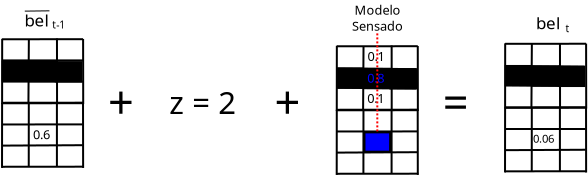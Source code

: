 <?xml version="1.0" encoding="UTF-8"?>
<dia:diagram xmlns:dia="http://www.lysator.liu.se/~alla/dia/">
  <dia:layer name="Background" visible="true" active="true">
    <dia:object type="Standard - Text" version="1" id="O0">
      <dia:attribute name="obj_pos">
        <dia:point val="16.5,9.151"/>
      </dia:attribute>
      <dia:attribute name="obj_bb">
        <dia:rectangle val="16.5,7.053;18.393,9.683"/>
      </dia:attribute>
      <dia:attribute name="text">
        <dia:composite type="text">
          <dia:attribute name="string">
            <dia:string>#+#</dia:string>
          </dia:attribute>
          <dia:attribute name="font">
            <dia:font family="sans" style="0" name="Helvetica"/>
          </dia:attribute>
          <dia:attribute name="height">
            <dia:real val="2.822"/>
          </dia:attribute>
          <dia:attribute name="pos">
            <dia:point val="16.5,9.151"/>
          </dia:attribute>
          <dia:attribute name="color">
            <dia:color val="#000000"/>
          </dia:attribute>
          <dia:attribute name="alignment">
            <dia:enum val="0"/>
          </dia:attribute>
        </dia:composite>
      </dia:attribute>
      <dia:attribute name="valign">
        <dia:enum val="3"/>
      </dia:attribute>
    </dia:object>
    <dia:object type="Standard - Text" version="1" id="O1">
      <dia:attribute name="obj_pos">
        <dia:point val="33.234,9.151"/>
      </dia:attribute>
      <dia:attribute name="obj_bb">
        <dia:rectangle val="33.234,7.053;35.127,9.683"/>
      </dia:attribute>
      <dia:attribute name="text">
        <dia:composite type="text">
          <dia:attribute name="string">
            <dia:string>#=#</dia:string>
          </dia:attribute>
          <dia:attribute name="font">
            <dia:font family="sans" style="0" name="Helvetica"/>
          </dia:attribute>
          <dia:attribute name="height">
            <dia:real val="2.822"/>
          </dia:attribute>
          <dia:attribute name="pos">
            <dia:point val="33.234,9.151"/>
          </dia:attribute>
          <dia:attribute name="color">
            <dia:color val="#000000"/>
          </dia:attribute>
          <dia:attribute name="alignment">
            <dia:enum val="0"/>
          </dia:attribute>
        </dia:composite>
      </dia:attribute>
      <dia:attribute name="valign">
        <dia:enum val="3"/>
      </dia:attribute>
    </dia:object>
    <dia:object type="Standard - Text" version="1" id="O2">
      <dia:attribute name="obj_pos">
        <dia:point val="29.972,4.096"/>
      </dia:attribute>
      <dia:attribute name="obj_bb">
        <dia:rectangle val="28.606,3.323;31.338,4.87"/>
      </dia:attribute>
      <dia:attribute name="text">
        <dia:composite type="text">
          <dia:attribute name="string">
            <dia:string>#Modelo
Sensado#</dia:string>
          </dia:attribute>
          <dia:attribute name="font">
            <dia:font family="sans" style="0" name="Helvetica"/>
          </dia:attribute>
          <dia:attribute name="height">
            <dia:real val="0.8"/>
          </dia:attribute>
          <dia:attribute name="pos">
            <dia:point val="29.972,3.918"/>
          </dia:attribute>
          <dia:attribute name="color">
            <dia:color val="#000000"/>
          </dia:attribute>
          <dia:attribute name="alignment">
            <dia:enum val="1"/>
          </dia:attribute>
        </dia:composite>
      </dia:attribute>
      <dia:attribute name="valign">
        <dia:enum val="2"/>
      </dia:attribute>
    </dia:object>
    <dia:object type="Standard - Text" version="1" id="O3">
      <dia:attribute name="obj_pos">
        <dia:point val="12.316,4.531"/>
      </dia:attribute>
      <dia:attribute name="obj_bb">
        <dia:rectangle val="12.316,3.744;13.609,4.731"/>
      </dia:attribute>
      <dia:attribute name="text">
        <dia:composite type="text">
          <dia:attribute name="string">
            <dia:string>#bel#</dia:string>
          </dia:attribute>
          <dia:attribute name="font">
            <dia:font family="sans" style="0" name="Helvetica"/>
          </dia:attribute>
          <dia:attribute name="height">
            <dia:real val="1.058"/>
          </dia:attribute>
          <dia:attribute name="pos">
            <dia:point val="12.316,4.531"/>
          </dia:attribute>
          <dia:attribute name="color">
            <dia:color val="#000000"/>
          </dia:attribute>
          <dia:attribute name="alignment">
            <dia:enum val="0"/>
          </dia:attribute>
        </dia:composite>
      </dia:attribute>
      <dia:attribute name="valign">
        <dia:enum val="3"/>
      </dia:attribute>
    </dia:object>
    <dia:object type="Standard - Text" version="1" id="O4">
      <dia:attribute name="obj_pos">
        <dia:point val="13.704,4.638"/>
      </dia:attribute>
      <dia:attribute name="obj_bb">
        <dia:rectangle val="13.704,4.165;14.409,4.758"/>
      </dia:attribute>
      <dia:attribute name="text">
        <dia:composite type="text">
          <dia:attribute name="string">
            <dia:string>#t-1#</dia:string>
          </dia:attribute>
          <dia:attribute name="font">
            <dia:font family="sans" style="0" name="Helvetica"/>
          </dia:attribute>
          <dia:attribute name="height">
            <dia:real val="0.635"/>
          </dia:attribute>
          <dia:attribute name="pos">
            <dia:point val="13.704,4.638"/>
          </dia:attribute>
          <dia:attribute name="color">
            <dia:color val="#000000"/>
          </dia:attribute>
          <dia:attribute name="alignment">
            <dia:enum val="0"/>
          </dia:attribute>
        </dia:composite>
      </dia:attribute>
      <dia:attribute name="valign">
        <dia:enum val="3"/>
      </dia:attribute>
    </dia:object>
    <dia:object type="Standard - Text" version="1" id="O5">
      <dia:attribute name="obj_pos">
        <dia:point val="24.817,9.151"/>
      </dia:attribute>
      <dia:attribute name="obj_bb">
        <dia:rectangle val="24.817,7.053;26.71,9.683"/>
      </dia:attribute>
      <dia:attribute name="text">
        <dia:composite type="text">
          <dia:attribute name="string">
            <dia:string>#+#</dia:string>
          </dia:attribute>
          <dia:attribute name="font">
            <dia:font family="sans" style="0" name="Helvetica"/>
          </dia:attribute>
          <dia:attribute name="height">
            <dia:real val="2.822"/>
          </dia:attribute>
          <dia:attribute name="pos">
            <dia:point val="24.817,9.151"/>
          </dia:attribute>
          <dia:attribute name="color">
            <dia:color val="#000000"/>
          </dia:attribute>
          <dia:attribute name="alignment">
            <dia:enum val="0"/>
          </dia:attribute>
        </dia:composite>
      </dia:attribute>
      <dia:attribute name="valign">
        <dia:enum val="3"/>
      </dia:attribute>
    </dia:object>
    <dia:object type="Standard - Text" version="1" id="O6">
      <dia:attribute name="obj_pos">
        <dia:point val="19.561,8.906"/>
      </dia:attribute>
      <dia:attribute name="obj_bb">
        <dia:rectangle val="19.561,7.463;23.649,9.273"/>
      </dia:attribute>
      <dia:attribute name="text">
        <dia:composite type="text">
          <dia:attribute name="string">
            <dia:string>#z = 2#</dia:string>
          </dia:attribute>
          <dia:attribute name="font">
            <dia:font family="sans" style="0" name="Helvetica"/>
          </dia:attribute>
          <dia:attribute name="height">
            <dia:real val="1.94"/>
          </dia:attribute>
          <dia:attribute name="pos">
            <dia:point val="19.561,8.906"/>
          </dia:attribute>
          <dia:attribute name="color">
            <dia:color val="#000000"/>
          </dia:attribute>
          <dia:attribute name="alignment">
            <dia:enum val="0"/>
          </dia:attribute>
        </dia:composite>
      </dia:attribute>
      <dia:attribute name="valign">
        <dia:enum val="3"/>
      </dia:attribute>
    </dia:object>
    <dia:object type="Standard - Text" version="1" id="O7">
      <dia:attribute name="obj_pos">
        <dia:point val="37.898,4.676"/>
      </dia:attribute>
      <dia:attribute name="obj_bb">
        <dia:rectangle val="37.898,3.889;39.191,4.876"/>
      </dia:attribute>
      <dia:attribute name="text">
        <dia:composite type="text">
          <dia:attribute name="string">
            <dia:string>#bel#</dia:string>
          </dia:attribute>
          <dia:attribute name="font">
            <dia:font family="sans" style="0" name="Helvetica"/>
          </dia:attribute>
          <dia:attribute name="height">
            <dia:real val="1.058"/>
          </dia:attribute>
          <dia:attribute name="pos">
            <dia:point val="37.898,4.676"/>
          </dia:attribute>
          <dia:attribute name="color">
            <dia:color val="#000000"/>
          </dia:attribute>
          <dia:attribute name="alignment">
            <dia:enum val="0"/>
          </dia:attribute>
        </dia:composite>
      </dia:attribute>
      <dia:attribute name="valign">
        <dia:enum val="3"/>
      </dia:attribute>
    </dia:object>
    <dia:group>
      <dia:object type="Standard - Box" version="0" id="O8">
        <dia:attribute name="obj_pos">
          <dia:point val="29.319,9.826"/>
        </dia:attribute>
        <dia:attribute name="obj_bb">
          <dia:rectangle val="29.269,9.776;30.651,10.843"/>
        </dia:attribute>
        <dia:attribute name="elem_corner">
          <dia:point val="29.319,9.826"/>
        </dia:attribute>
        <dia:attribute name="elem_width">
          <dia:real val="1.282"/>
        </dia:attribute>
        <dia:attribute name="elem_height">
          <dia:real val="0.967"/>
        </dia:attribute>
        <dia:attribute name="inner_color">
          <dia:color val="#0000ff"/>
        </dia:attribute>
        <dia:attribute name="show_background">
          <dia:boolean val="true"/>
        </dia:attribute>
      </dia:object>
      <dia:object type="Standard - Line" version="0" id="O9">
        <dia:attribute name="obj_pos">
          <dia:point val="29.271,5.51"/>
        </dia:attribute>
        <dia:attribute name="obj_bb">
          <dia:rectangle val="29.2,5.46;29.322,8.759"/>
        </dia:attribute>
        <dia:attribute name="conn_endpoints">
          <dia:point val="29.271,5.51"/>
          <dia:point val="29.25,8.709"/>
        </dia:attribute>
        <dia:attribute name="numcp">
          <dia:int val="1"/>
        </dia:attribute>
      </dia:object>
      <dia:object type="Standard - Line" version="0" id="O10">
        <dia:attribute name="obj_pos">
          <dia:point val="30.677,5.483"/>
        </dia:attribute>
        <dia:attribute name="obj_bb">
          <dia:rectangle val="30.627,5.433;30.73,8.756"/>
        </dia:attribute>
        <dia:attribute name="conn_endpoints">
          <dia:point val="30.677,5.483"/>
          <dia:point val="30.68,8.706"/>
        </dia:attribute>
        <dia:attribute name="numcp">
          <dia:int val="1"/>
        </dia:attribute>
      </dia:object>
      <dia:object type="Standard - Line" version="0" id="O11">
        <dia:attribute name="obj_pos">
          <dia:point val="27.937,5.498"/>
        </dia:attribute>
        <dia:attribute name="obj_bb">
          <dia:rectangle val="27.883,5.448;27.987,8.804"/>
        </dia:attribute>
        <dia:attribute name="conn_endpoints">
          <dia:point val="27.937,5.498"/>
          <dia:point val="27.933,8.754"/>
        </dia:attribute>
        <dia:attribute name="numcp">
          <dia:int val="1"/>
        </dia:attribute>
      </dia:object>
      <dia:object type="Standard - Line" version="0" id="O12">
        <dia:attribute name="obj_pos">
          <dia:point val="31.983,5.51"/>
        </dia:attribute>
        <dia:attribute name="obj_bb">
          <dia:rectangle val="31.933,5.46;32.038,8.804"/>
        </dia:attribute>
        <dia:attribute name="conn_endpoints">
          <dia:point val="31.983,5.51"/>
          <dia:point val="31.988,8.754"/>
        </dia:attribute>
        <dia:attribute name="numcp">
          <dia:int val="1"/>
        </dia:attribute>
      </dia:object>
      <dia:object type="Standard - Line" version="0" id="O13">
        <dia:attribute name="obj_pos">
          <dia:point val="31.896,7.632"/>
        </dia:attribute>
        <dia:attribute name="obj_bb">
          <dia:rectangle val="27.912,7.546;31.947,7.683"/>
        </dia:attribute>
        <dia:attribute name="conn_endpoints">
          <dia:point val="31.896,7.632"/>
          <dia:point val="27.962,7.597"/>
        </dia:attribute>
        <dia:attribute name="numcp">
          <dia:int val="1"/>
        </dia:attribute>
        <dia:connections>
          <dia:connection handle="0" to="O27" connection="7"/>
          <dia:connection handle="1" to="O26" connection="5"/>
        </dia:connections>
      </dia:object>
      <dia:object type="Standard - Line" version="0" id="O14">
        <dia:attribute name="obj_pos">
          <dia:point val="31.896,6.665"/>
        </dia:attribute>
        <dia:attribute name="obj_bb">
          <dia:rectangle val="27.912,6.579;31.947,6.716"/>
        </dia:attribute>
        <dia:attribute name="conn_endpoints">
          <dia:point val="31.896,6.665"/>
          <dia:point val="27.962,6.63"/>
        </dia:attribute>
        <dia:attribute name="numcp">
          <dia:int val="1"/>
        </dia:attribute>
        <dia:connections>
          <dia:connection handle="0" to="O27" connection="2"/>
          <dia:connection handle="1" to="O26" connection="0"/>
        </dia:connections>
      </dia:object>
      <dia:object type="Standard - Line" version="0" id="O15">
        <dia:attribute name="obj_pos">
          <dia:point val="31.984,5.519"/>
        </dia:attribute>
        <dia:attribute name="obj_bb">
          <dia:rectangle val="27.882,5.469;32.034,5.573"/>
        </dia:attribute>
        <dia:attribute name="conn_endpoints">
          <dia:point val="31.984,5.519"/>
          <dia:point val="27.932,5.523"/>
        </dia:attribute>
        <dia:attribute name="numcp">
          <dia:int val="1"/>
        </dia:attribute>
      </dia:object>
      <dia:object type="Standard - Line" version="0" id="O16">
        <dia:attribute name="obj_pos">
          <dia:point val="32.016,8.693"/>
        </dia:attribute>
        <dia:attribute name="obj_bb">
          <dia:rectangle val="27.882,8.643;32.066,8.747"/>
        </dia:attribute>
        <dia:attribute name="conn_endpoints">
          <dia:point val="32.016,8.693"/>
          <dia:point val="27.932,8.697"/>
        </dia:attribute>
        <dia:attribute name="numcp">
          <dia:int val="1"/>
        </dia:attribute>
      </dia:object>
      <dia:object type="Standard - Box" version="0" id="O17">
        <dia:attribute name="obj_pos">
          <dia:point val="29.322,6.652"/>
        </dia:attribute>
        <dia:attribute name="obj_bb">
          <dia:rectangle val="29.272,6.602;30.654,7.669"/>
        </dia:attribute>
        <dia:attribute name="elem_corner">
          <dia:point val="29.322,6.652"/>
        </dia:attribute>
        <dia:attribute name="elem_width">
          <dia:real val="1.282"/>
        </dia:attribute>
        <dia:attribute name="elem_height">
          <dia:real val="0.967"/>
        </dia:attribute>
        <dia:attribute name="border_width">
          <dia:real val="0.1"/>
        </dia:attribute>
        <dia:attribute name="inner_color">
          <dia:color val="#000000"/>
        </dia:attribute>
        <dia:attribute name="show_background">
          <dia:boolean val="true"/>
        </dia:attribute>
      </dia:object>
      <dia:object type="Standard - Line" version="0" id="O18">
        <dia:attribute name="obj_pos">
          <dia:point val="29.268,8.711"/>
        </dia:attribute>
        <dia:attribute name="obj_bb">
          <dia:rectangle val="29.215,8.661;29.318,11.959"/>
        </dia:attribute>
        <dia:attribute name="conn_endpoints">
          <dia:point val="29.268,8.711"/>
          <dia:point val="29.265,11.909"/>
        </dia:attribute>
        <dia:attribute name="numcp">
          <dia:int val="1"/>
        </dia:attribute>
      </dia:object>
      <dia:object type="Standard - Line" version="0" id="O19">
        <dia:attribute name="obj_pos">
          <dia:point val="30.674,8.683"/>
        </dia:attribute>
        <dia:attribute name="obj_bb">
          <dia:rectangle val="30.623,8.633;30.724,11.942"/>
        </dia:attribute>
        <dia:attribute name="conn_endpoints">
          <dia:point val="30.674,8.683"/>
          <dia:point val="30.674,11.892"/>
        </dia:attribute>
        <dia:attribute name="numcp">
          <dia:int val="1"/>
        </dia:attribute>
      </dia:object>
      <dia:object type="Standard - Line" version="0" id="O20">
        <dia:attribute name="obj_pos">
          <dia:point val="27.934,8.698"/>
        </dia:attribute>
        <dia:attribute name="obj_bb">
          <dia:rectangle val="27.88,8.648;27.984,12.004"/>
        </dia:attribute>
        <dia:attribute name="conn_endpoints">
          <dia:point val="27.934,8.698"/>
          <dia:point val="27.93,11.954"/>
        </dia:attribute>
        <dia:attribute name="numcp">
          <dia:int val="1"/>
        </dia:attribute>
      </dia:object>
      <dia:object type="Standard - Line" version="0" id="O21">
        <dia:attribute name="obj_pos">
          <dia:point val="31.98,8.711"/>
        </dia:attribute>
        <dia:attribute name="obj_bb">
          <dia:rectangle val="31.93,8.661;32.035,12.005"/>
        </dia:attribute>
        <dia:attribute name="conn_endpoints">
          <dia:point val="31.98,8.711"/>
          <dia:point val="31.985,11.954"/>
        </dia:attribute>
        <dia:attribute name="numcp">
          <dia:int val="1"/>
        </dia:attribute>
      </dia:object>
      <dia:object type="Standard - Line" version="0" id="O22">
        <dia:attribute name="obj_pos">
          <dia:point val="31.965,10.818"/>
        </dia:attribute>
        <dia:attribute name="obj_bb">
          <dia:rectangle val="27.878,10.768;32.015,10.889"/>
        </dia:attribute>
        <dia:attribute name="conn_endpoints">
          <dia:point val="31.965,10.818"/>
          <dia:point val="27.929,10.839"/>
        </dia:attribute>
        <dia:attribute name="numcp">
          <dia:int val="1"/>
        </dia:attribute>
      </dia:object>
      <dia:object type="Standard - Line" version="0" id="O23">
        <dia:attribute name="obj_pos">
          <dia:point val="31.965,9.78"/>
        </dia:attribute>
        <dia:attribute name="obj_bb">
          <dia:rectangle val="27.879,9.73;32.015,9.831"/>
        </dia:attribute>
        <dia:attribute name="conn_endpoints">
          <dia:point val="31.965,9.78"/>
          <dia:point val="27.929,9.781"/>
        </dia:attribute>
        <dia:attribute name="numcp">
          <dia:int val="1"/>
        </dia:attribute>
      </dia:object>
      <dia:object type="Standard - Line" version="0" id="O24">
        <dia:attribute name="obj_pos">
          <dia:point val="31.98,8.719"/>
        </dia:attribute>
        <dia:attribute name="obj_bb">
          <dia:rectangle val="27.879,8.669;32.031,8.773"/>
        </dia:attribute>
        <dia:attribute name="conn_endpoints">
          <dia:point val="31.98,8.719"/>
          <dia:point val="27.929,8.723"/>
        </dia:attribute>
        <dia:attribute name="numcp">
          <dia:int val="1"/>
        </dia:attribute>
      </dia:object>
      <dia:object type="Standard - Line" version="0" id="O25">
        <dia:attribute name="obj_pos">
          <dia:point val="32.012,11.893"/>
        </dia:attribute>
        <dia:attribute name="obj_bb">
          <dia:rectangle val="27.879,11.843;32.062,11.947"/>
        </dia:attribute>
        <dia:attribute name="conn_endpoints">
          <dia:point val="32.012,11.893"/>
          <dia:point val="27.929,11.897"/>
        </dia:attribute>
        <dia:attribute name="numcp">
          <dia:int val="1"/>
        </dia:attribute>
      </dia:object>
      <dia:object type="Standard - Box" version="0" id="O26">
        <dia:attribute name="obj_pos">
          <dia:point val="27.962,6.63"/>
        </dia:attribute>
        <dia:attribute name="obj_bb">
          <dia:rectangle val="27.912,6.58;29.295,7.647"/>
        </dia:attribute>
        <dia:attribute name="elem_corner">
          <dia:point val="27.962,6.63"/>
        </dia:attribute>
        <dia:attribute name="elem_width">
          <dia:real val="1.282"/>
        </dia:attribute>
        <dia:attribute name="elem_height">
          <dia:real val="0.967"/>
        </dia:attribute>
        <dia:attribute name="border_width">
          <dia:real val="0.1"/>
        </dia:attribute>
        <dia:attribute name="inner_color">
          <dia:color val="#000000"/>
        </dia:attribute>
        <dia:attribute name="show_background">
          <dia:boolean val="true"/>
        </dia:attribute>
      </dia:object>
      <dia:object type="Standard - Box" version="0" id="O27">
        <dia:attribute name="obj_pos">
          <dia:point val="30.614,6.665"/>
        </dia:attribute>
        <dia:attribute name="obj_bb">
          <dia:rectangle val="30.564,6.615;31.946,7.682"/>
        </dia:attribute>
        <dia:attribute name="elem_corner">
          <dia:point val="30.614,6.665"/>
        </dia:attribute>
        <dia:attribute name="elem_width">
          <dia:real val="1.282"/>
        </dia:attribute>
        <dia:attribute name="elem_height">
          <dia:real val="0.967"/>
        </dia:attribute>
        <dia:attribute name="border_width">
          <dia:real val="0.1"/>
        </dia:attribute>
        <dia:attribute name="inner_color">
          <dia:color val="#000000"/>
        </dia:attribute>
        <dia:attribute name="show_background">
          <dia:boolean val="true"/>
        </dia:attribute>
      </dia:object>
      <dia:object type="Standard - Text" version="1" id="O28">
        <dia:attribute name="obj_pos">
          <dia:point val="29.456,7.343"/>
        </dia:attribute>
        <dia:attribute name="obj_bb">
          <dia:rectangle val="29.456,6.748;30.473,7.496"/>
        </dia:attribute>
        <dia:attribute name="text">
          <dia:composite type="text">
            <dia:attribute name="string">
              <dia:string>#0.8#</dia:string>
            </dia:attribute>
            <dia:attribute name="font">
              <dia:font family="sans" style="0" name="Helvetica"/>
            </dia:attribute>
            <dia:attribute name="height">
              <dia:real val="0.8"/>
            </dia:attribute>
            <dia:attribute name="pos">
              <dia:point val="29.456,7.343"/>
            </dia:attribute>
            <dia:attribute name="color">
              <dia:color val="#0000ff"/>
            </dia:attribute>
            <dia:attribute name="alignment">
              <dia:enum val="0"/>
            </dia:attribute>
          </dia:composite>
        </dia:attribute>
        <dia:attribute name="valign">
          <dia:enum val="3"/>
        </dia:attribute>
      </dia:object>
      <dia:object type="Standard - Text" version="1" id="O29">
        <dia:attribute name="obj_pos">
          <dia:point val="29.456,8.364"/>
        </dia:attribute>
        <dia:attribute name="obj_bb">
          <dia:rectangle val="29.456,7.769;30.473,9.317"/>
        </dia:attribute>
        <dia:attribute name="text">
          <dia:composite type="text">
            <dia:attribute name="string">
              <dia:string>#0.1
#</dia:string>
            </dia:attribute>
            <dia:attribute name="font">
              <dia:font family="sans" style="0" name="Helvetica"/>
            </dia:attribute>
            <dia:attribute name="height">
              <dia:real val="0.8"/>
            </dia:attribute>
            <dia:attribute name="pos">
              <dia:point val="29.456,8.364"/>
            </dia:attribute>
            <dia:attribute name="color">
              <dia:color val="#000000"/>
            </dia:attribute>
            <dia:attribute name="alignment">
              <dia:enum val="0"/>
            </dia:attribute>
          </dia:composite>
        </dia:attribute>
        <dia:attribute name="valign">
          <dia:enum val="3"/>
        </dia:attribute>
      </dia:object>
      <dia:object type="Standard - Text" version="1" id="O30">
        <dia:attribute name="obj_pos">
          <dia:point val="29.465,6.256"/>
        </dia:attribute>
        <dia:attribute name="obj_bb">
          <dia:rectangle val="29.465,5.661;30.482,7.208"/>
        </dia:attribute>
        <dia:attribute name="text">
          <dia:composite type="text">
            <dia:attribute name="string">
              <dia:string>#0.1
#</dia:string>
            </dia:attribute>
            <dia:attribute name="font">
              <dia:font family="sans" style="0" name="Helvetica"/>
            </dia:attribute>
            <dia:attribute name="height">
              <dia:real val="0.8"/>
            </dia:attribute>
            <dia:attribute name="pos">
              <dia:point val="29.465,6.256"/>
            </dia:attribute>
            <dia:attribute name="color">
              <dia:color val="#000000"/>
            </dia:attribute>
            <dia:attribute name="alignment">
              <dia:enum val="0"/>
            </dia:attribute>
          </dia:composite>
        </dia:attribute>
        <dia:attribute name="valign">
          <dia:enum val="3"/>
        </dia:attribute>
      </dia:object>
      <dia:object type="Standard - Line" version="0" id="O31">
        <dia:attribute name="obj_pos">
          <dia:point val="29.96,9.778"/>
        </dia:attribute>
        <dia:attribute name="obj_bb">
          <dia:rectangle val="29.91,4.732;30.01,9.828"/>
        </dia:attribute>
        <dia:attribute name="conn_endpoints">
          <dia:point val="29.96,9.778"/>
          <dia:point val="29.96,4.782"/>
        </dia:attribute>
        <dia:attribute name="numcp">
          <dia:int val="1"/>
        </dia:attribute>
        <dia:attribute name="line_color">
          <dia:color val="#ff0000"/>
        </dia:attribute>
        <dia:attribute name="line_style">
          <dia:enum val="4"/>
        </dia:attribute>
        <dia:connections>
          <dia:connection handle="0" to="O8" connection="8"/>
        </dia:connections>
      </dia:object>
    </dia:group>
    <dia:group>
      <dia:object type="Standard - Line" version="0" id="O32">
        <dia:attribute name="obj_pos">
          <dia:point val="12.538,5.16"/>
        </dia:attribute>
        <dia:attribute name="obj_bb">
          <dia:rectangle val="12.466,5.109;12.588,8.409"/>
        </dia:attribute>
        <dia:attribute name="conn_endpoints">
          <dia:point val="12.538,5.16"/>
          <dia:point val="12.516,8.358"/>
        </dia:attribute>
        <dia:attribute name="numcp">
          <dia:int val="1"/>
        </dia:attribute>
      </dia:object>
      <dia:object type="Standard - Line" version="0" id="O33">
        <dia:attribute name="obj_pos">
          <dia:point val="13.943,5.133"/>
        </dia:attribute>
        <dia:attribute name="obj_bb">
          <dia:rectangle val="13.893,5.083;13.997,8.405"/>
        </dia:attribute>
        <dia:attribute name="conn_endpoints">
          <dia:point val="13.943,5.133"/>
          <dia:point val="13.947,8.355"/>
        </dia:attribute>
        <dia:attribute name="numcp">
          <dia:int val="1"/>
        </dia:attribute>
      </dia:object>
      <dia:object type="Standard - Line" version="0" id="O34">
        <dia:attribute name="obj_pos">
          <dia:point val="11.204,5.147"/>
        </dia:attribute>
        <dia:attribute name="obj_bb">
          <dia:rectangle val="11.15,5.097;11.254,8.454"/>
        </dia:attribute>
        <dia:attribute name="conn_endpoints">
          <dia:point val="11.204,5.147"/>
          <dia:point val="11.2,8.404"/>
        </dia:attribute>
        <dia:attribute name="numcp">
          <dia:int val="1"/>
        </dia:attribute>
      </dia:object>
      <dia:object type="Standard - Line" version="0" id="O35">
        <dia:attribute name="obj_pos">
          <dia:point val="15.25,5.16"/>
        </dia:attribute>
        <dia:attribute name="obj_bb">
          <dia:rectangle val="15.2,5.11;15.305,8.454"/>
        </dia:attribute>
        <dia:attribute name="conn_endpoints">
          <dia:point val="15.25,5.16"/>
          <dia:point val="15.255,8.404"/>
        </dia:attribute>
        <dia:attribute name="numcp">
          <dia:int val="1"/>
        </dia:attribute>
      </dia:object>
      <dia:object type="Standard - Line" version="0" id="O36">
        <dia:attribute name="obj_pos">
          <dia:point val="15.235,7.29"/>
        </dia:attribute>
        <dia:attribute name="obj_bb">
          <dia:rectangle val="11.149,7.238;15.285,7.34"/>
        </dia:attribute>
        <dia:attribute name="conn_endpoints">
          <dia:point val="15.235,7.29"/>
          <dia:point val="11.199,7.289"/>
        </dia:attribute>
        <dia:attribute name="numcp">
          <dia:int val="1"/>
        </dia:attribute>
      </dia:object>
      <dia:object type="Standard - Line" version="0" id="O37">
        <dia:attribute name="obj_pos">
          <dia:point val="15.265,6.228"/>
        </dia:attribute>
        <dia:attribute name="obj_bb">
          <dia:rectangle val="11.149,6.178;15.315,6.28"/>
        </dia:attribute>
        <dia:attribute name="conn_endpoints">
          <dia:point val="15.265,6.228"/>
          <dia:point val="11.199,6.23"/>
        </dia:attribute>
        <dia:attribute name="numcp">
          <dia:int val="1"/>
        </dia:attribute>
      </dia:object>
      <dia:object type="Standard - Line" version="0" id="O38">
        <dia:attribute name="obj_pos">
          <dia:point val="15.25,5.168"/>
        </dia:attribute>
        <dia:attribute name="obj_bb">
          <dia:rectangle val="11.149,5.118;15.3,5.222"/>
        </dia:attribute>
        <dia:attribute name="conn_endpoints">
          <dia:point val="15.25,5.168"/>
          <dia:point val="11.199,5.172"/>
        </dia:attribute>
        <dia:attribute name="numcp">
          <dia:int val="1"/>
        </dia:attribute>
      </dia:object>
      <dia:object type="Standard - Line" version="0" id="O39">
        <dia:attribute name="obj_pos">
          <dia:point val="15.282,8.343"/>
        </dia:attribute>
        <dia:attribute name="obj_bb">
          <dia:rectangle val="11.149,8.293;15.332,8.397"/>
        </dia:attribute>
        <dia:attribute name="conn_endpoints">
          <dia:point val="15.282,8.343"/>
          <dia:point val="11.199,8.347"/>
        </dia:attribute>
        <dia:attribute name="numcp">
          <dia:int val="1"/>
        </dia:attribute>
      </dia:object>
      <dia:object type="Standard - Box" version="0" id="O40">
        <dia:attribute name="obj_pos">
          <dia:point val="12.589,6.301"/>
        </dia:attribute>
        <dia:attribute name="obj_bb">
          <dia:rectangle val="12.539,6.251;13.921,7.318"/>
        </dia:attribute>
        <dia:attribute name="elem_corner">
          <dia:point val="12.589,6.301"/>
        </dia:attribute>
        <dia:attribute name="elem_width">
          <dia:real val="1.282"/>
        </dia:attribute>
        <dia:attribute name="elem_height">
          <dia:real val="0.967"/>
        </dia:attribute>
        <dia:attribute name="border_width">
          <dia:real val="0.1"/>
        </dia:attribute>
        <dia:attribute name="inner_color">
          <dia:color val="#000000"/>
        </dia:attribute>
        <dia:attribute name="show_background">
          <dia:boolean val="true"/>
        </dia:attribute>
      </dia:object>
      <dia:object type="Standard - Line" version="0" id="O41">
        <dia:attribute name="obj_pos">
          <dia:point val="12.535,8.36"/>
        </dia:attribute>
        <dia:attribute name="obj_bb">
          <dia:rectangle val="12.482,8.31;12.585,11.608"/>
        </dia:attribute>
        <dia:attribute name="conn_endpoints">
          <dia:point val="12.535,8.36"/>
          <dia:point val="12.532,11.558"/>
        </dia:attribute>
        <dia:attribute name="numcp">
          <dia:int val="1"/>
        </dia:attribute>
      </dia:object>
      <dia:object type="Standard - Line" version="0" id="O42">
        <dia:attribute name="obj_pos">
          <dia:point val="13.94,8.333"/>
        </dia:attribute>
        <dia:attribute name="obj_bb">
          <dia:rectangle val="13.89,8.283;13.99,11.591"/>
        </dia:attribute>
        <dia:attribute name="conn_endpoints">
          <dia:point val="13.94,8.333"/>
          <dia:point val="13.94,11.541"/>
        </dia:attribute>
        <dia:attribute name="numcp">
          <dia:int val="1"/>
        </dia:attribute>
      </dia:object>
      <dia:object type="Standard - Line" version="0" id="O43">
        <dia:attribute name="obj_pos">
          <dia:point val="11.2,8.348"/>
        </dia:attribute>
        <dia:attribute name="obj_bb">
          <dia:rectangle val="11.146,8.297;11.25,11.654"/>
        </dia:attribute>
        <dia:attribute name="conn_endpoints">
          <dia:point val="11.2,8.348"/>
          <dia:point val="11.196,11.604"/>
        </dia:attribute>
        <dia:attribute name="numcp">
          <dia:int val="1"/>
        </dia:attribute>
      </dia:object>
      <dia:object type="Standard - Line" version="0" id="O44">
        <dia:attribute name="obj_pos">
          <dia:point val="15.246,8.36"/>
        </dia:attribute>
        <dia:attribute name="obj_bb">
          <dia:rectangle val="15.196,8.31;15.301,11.654"/>
        </dia:attribute>
        <dia:attribute name="conn_endpoints">
          <dia:point val="15.246,8.36"/>
          <dia:point val="15.251,11.604"/>
        </dia:attribute>
        <dia:attribute name="numcp">
          <dia:int val="1"/>
        </dia:attribute>
      </dia:object>
      <dia:object type="Standard - Line" version="0" id="O45">
        <dia:attribute name="obj_pos">
          <dia:point val="15.232,10.468"/>
        </dia:attribute>
        <dia:attribute name="obj_bb">
          <dia:rectangle val="11.145,10.417;15.282,10.539"/>
        </dia:attribute>
        <dia:attribute name="conn_endpoints">
          <dia:point val="15.232,10.468"/>
          <dia:point val="11.195,10.489"/>
        </dia:attribute>
        <dia:attribute name="numcp">
          <dia:int val="1"/>
        </dia:attribute>
      </dia:object>
      <dia:object type="Standard - Line" version="0" id="O46">
        <dia:attribute name="obj_pos">
          <dia:point val="15.232,9.429"/>
        </dia:attribute>
        <dia:attribute name="obj_bb">
          <dia:rectangle val="11.145,9.379;15.282,9.481"/>
        </dia:attribute>
        <dia:attribute name="conn_endpoints">
          <dia:point val="15.232,9.429"/>
          <dia:point val="11.195,9.431"/>
        </dia:attribute>
        <dia:attribute name="numcp">
          <dia:int val="1"/>
        </dia:attribute>
      </dia:object>
      <dia:object type="Standard - Line" version="0" id="O47">
        <dia:attribute name="obj_pos">
          <dia:point val="15.247,8.369"/>
        </dia:attribute>
        <dia:attribute name="obj_bb">
          <dia:rectangle val="11.145,8.318;15.297,8.422"/>
        </dia:attribute>
        <dia:attribute name="conn_endpoints">
          <dia:point val="15.247,8.369"/>
          <dia:point val="11.195,8.372"/>
        </dia:attribute>
        <dia:attribute name="numcp">
          <dia:int val="1"/>
        </dia:attribute>
      </dia:object>
      <dia:object type="Standard - Line" version="0" id="O48">
        <dia:attribute name="obj_pos">
          <dia:point val="15.278,11.543"/>
        </dia:attribute>
        <dia:attribute name="obj_bb">
          <dia:rectangle val="11.145,11.493;15.329,11.597"/>
        </dia:attribute>
        <dia:attribute name="conn_endpoints">
          <dia:point val="15.278,11.543"/>
          <dia:point val="11.195,11.547"/>
        </dia:attribute>
        <dia:attribute name="numcp">
          <dia:int val="1"/>
        </dia:attribute>
      </dia:object>
      <dia:object type="Standard - Box" version="0" id="O49">
        <dia:attribute name="obj_pos">
          <dia:point val="11.229,6.279"/>
        </dia:attribute>
        <dia:attribute name="obj_bb">
          <dia:rectangle val="11.179,6.229;12.561,7.296"/>
        </dia:attribute>
        <dia:attribute name="elem_corner">
          <dia:point val="11.229,6.279"/>
        </dia:attribute>
        <dia:attribute name="elem_width">
          <dia:real val="1.282"/>
        </dia:attribute>
        <dia:attribute name="elem_height">
          <dia:real val="0.967"/>
        </dia:attribute>
        <dia:attribute name="border_width">
          <dia:real val="0.1"/>
        </dia:attribute>
        <dia:attribute name="inner_color">
          <dia:color val="#000000"/>
        </dia:attribute>
        <dia:attribute name="show_background">
          <dia:boolean val="true"/>
        </dia:attribute>
      </dia:object>
      <dia:object type="Standard - Box" version="0" id="O50">
        <dia:attribute name="obj_pos">
          <dia:point val="13.88,6.315"/>
        </dia:attribute>
        <dia:attribute name="obj_bb">
          <dia:rectangle val="13.831,6.265;15.213,7.332"/>
        </dia:attribute>
        <dia:attribute name="elem_corner">
          <dia:point val="13.88,6.315"/>
        </dia:attribute>
        <dia:attribute name="elem_width">
          <dia:real val="1.282"/>
        </dia:attribute>
        <dia:attribute name="elem_height">
          <dia:real val="0.967"/>
        </dia:attribute>
        <dia:attribute name="border_width">
          <dia:real val="0.1"/>
        </dia:attribute>
        <dia:attribute name="inner_color">
          <dia:color val="#000000"/>
        </dia:attribute>
        <dia:attribute name="show_background">
          <dia:boolean val="true"/>
        </dia:attribute>
      </dia:object>
      <dia:object type="Standard - Text" version="1" id="O51">
        <dia:attribute name="obj_pos">
          <dia:point val="12.75,10.171"/>
        </dia:attribute>
        <dia:attribute name="obj_bb">
          <dia:rectangle val="12.75,9.576;13.768,10.324"/>
        </dia:attribute>
        <dia:attribute name="text">
          <dia:composite type="text">
            <dia:attribute name="string">
              <dia:string>#0.6#</dia:string>
            </dia:attribute>
            <dia:attribute name="font">
              <dia:font family="sans" style="0" name="Helvetica"/>
            </dia:attribute>
            <dia:attribute name="height">
              <dia:real val="0.8"/>
            </dia:attribute>
            <dia:attribute name="pos">
              <dia:point val="12.75,10.171"/>
            </dia:attribute>
            <dia:attribute name="color">
              <dia:color val="#000000"/>
            </dia:attribute>
            <dia:attribute name="alignment">
              <dia:enum val="0"/>
            </dia:attribute>
          </dia:composite>
        </dia:attribute>
        <dia:attribute name="valign">
          <dia:enum val="3"/>
        </dia:attribute>
      </dia:object>
    </dia:group>
    <dia:object type="Standard - Line" version="0" id="O52">
      <dia:attribute name="obj_pos">
        <dia:point val="36.354,5.375"/>
      </dia:attribute>
      <dia:attribute name="obj_bb">
        <dia:rectangle val="36.3,5.325;36.404,8.682"/>
      </dia:attribute>
      <dia:attribute name="conn_endpoints">
        <dia:point val="36.354,5.375"/>
        <dia:point val="36.35,8.632"/>
      </dia:attribute>
      <dia:attribute name="numcp">
        <dia:int val="1"/>
      </dia:attribute>
    </dia:object>
    <dia:object type="Standard - Line" version="0" id="O53">
      <dia:attribute name="obj_pos">
        <dia:point val="36.35,8.575"/>
      </dia:attribute>
      <dia:attribute name="obj_bb">
        <dia:rectangle val="36.296,8.525;36.4,11.882"/>
      </dia:attribute>
      <dia:attribute name="conn_endpoints">
        <dia:point val="36.35,8.575"/>
        <dia:point val="36.346,11.832"/>
      </dia:attribute>
      <dia:attribute name="numcp">
        <dia:int val="1"/>
      </dia:attribute>
    </dia:object>
    <dia:object type="Standard - Text" version="1" id="O54">
      <dia:attribute name="obj_pos">
        <dia:point val="39.375,4.821"/>
      </dia:attribute>
      <dia:attribute name="obj_bb">
        <dia:rectangle val="39.375,4.349;39.575,4.941"/>
      </dia:attribute>
      <dia:attribute name="text">
        <dia:composite type="text">
          <dia:attribute name="string">
            <dia:string>#t#</dia:string>
          </dia:attribute>
          <dia:attribute name="font">
            <dia:font family="sans" style="0" name="Helvetica"/>
          </dia:attribute>
          <dia:attribute name="height">
            <dia:real val="0.635"/>
          </dia:attribute>
          <dia:attribute name="pos">
            <dia:point val="39.375,4.821"/>
          </dia:attribute>
          <dia:attribute name="color">
            <dia:color val="#000000"/>
          </dia:attribute>
          <dia:attribute name="alignment">
            <dia:enum val="0"/>
          </dia:attribute>
        </dia:composite>
      </dia:attribute>
      <dia:attribute name="valign">
        <dia:enum val="3"/>
      </dia:attribute>
    </dia:object>
    <dia:object type="Standard - Line" version="0" id="O55">
      <dia:attribute name="obj_pos">
        <dia:point val="37.688,5.388"/>
      </dia:attribute>
      <dia:attribute name="obj_bb">
        <dia:rectangle val="37.616,5.337;37.738,8.637"/>
      </dia:attribute>
      <dia:attribute name="conn_endpoints">
        <dia:point val="37.688,5.388"/>
        <dia:point val="37.666,8.586"/>
      </dia:attribute>
      <dia:attribute name="numcp">
        <dia:int val="1"/>
      </dia:attribute>
    </dia:object>
    <dia:object type="Standard - Line" version="0" id="O56">
      <dia:attribute name="obj_pos">
        <dia:point val="39.093,5.361"/>
      </dia:attribute>
      <dia:attribute name="obj_bb">
        <dia:rectangle val="39.043,5.311;39.147,8.633"/>
      </dia:attribute>
      <dia:attribute name="conn_endpoints">
        <dia:point val="39.093,5.361"/>
        <dia:point val="39.097,8.583"/>
      </dia:attribute>
      <dia:attribute name="numcp">
        <dia:int val="1"/>
      </dia:attribute>
    </dia:object>
    <dia:object type="Standard - Line" version="0" id="O57">
      <dia:attribute name="obj_pos">
        <dia:point val="40.4,5.388"/>
      </dia:attribute>
      <dia:attribute name="obj_bb">
        <dia:rectangle val="40.35,5.338;40.455,8.682"/>
      </dia:attribute>
      <dia:attribute name="conn_endpoints">
        <dia:point val="40.4,5.388"/>
        <dia:point val="40.405,8.632"/>
      </dia:attribute>
      <dia:attribute name="numcp">
        <dia:int val="1"/>
      </dia:attribute>
    </dia:object>
    <dia:object type="Standard - Line" version="0" id="O58">
      <dia:attribute name="obj_pos">
        <dia:point val="40.313,7.51"/>
      </dia:attribute>
      <dia:attribute name="obj_bb">
        <dia:rectangle val="36.328,7.424;40.363,7.56"/>
      </dia:attribute>
      <dia:attribute name="conn_endpoints">
        <dia:point val="40.313,7.51"/>
        <dia:point val="36.379,7.474"/>
      </dia:attribute>
      <dia:attribute name="numcp">
        <dia:int val="1"/>
      </dia:attribute>
      <dia:connections>
        <dia:connection handle="0" to="O71" connection="7"/>
        <dia:connection handle="1" to="O70" connection="5"/>
      </dia:connections>
    </dia:object>
    <dia:object type="Standard - Line" version="0" id="O59">
      <dia:attribute name="obj_pos">
        <dia:point val="40.313,6.543"/>
      </dia:attribute>
      <dia:attribute name="obj_bb">
        <dia:rectangle val="36.328,6.457;40.363,6.593"/>
      </dia:attribute>
      <dia:attribute name="conn_endpoints">
        <dia:point val="40.313,6.543"/>
        <dia:point val="36.379,6.507"/>
      </dia:attribute>
      <dia:attribute name="numcp">
        <dia:int val="1"/>
      </dia:attribute>
      <dia:connections>
        <dia:connection handle="0" to="O71" connection="2"/>
        <dia:connection handle="1" to="O70" connection="0"/>
      </dia:connections>
    </dia:object>
    <dia:object type="Standard - Line" version="0" id="O60">
      <dia:attribute name="obj_pos">
        <dia:point val="40.4,5.396"/>
      </dia:attribute>
      <dia:attribute name="obj_bb">
        <dia:rectangle val="36.299,5.346;40.45,5.45"/>
      </dia:attribute>
      <dia:attribute name="conn_endpoints">
        <dia:point val="40.4,5.396"/>
        <dia:point val="36.349,5.4"/>
      </dia:attribute>
      <dia:attribute name="numcp">
        <dia:int val="1"/>
      </dia:attribute>
    </dia:object>
    <dia:object type="Standard - Line" version="0" id="O61">
      <dia:attribute name="obj_pos">
        <dia:point val="40.432,8.571"/>
      </dia:attribute>
      <dia:attribute name="obj_bb">
        <dia:rectangle val="36.299,8.521;40.482,8.625"/>
      </dia:attribute>
      <dia:attribute name="conn_endpoints">
        <dia:point val="40.432,8.571"/>
        <dia:point val="36.349,8.575"/>
      </dia:attribute>
      <dia:attribute name="numcp">
        <dia:int val="1"/>
      </dia:attribute>
    </dia:object>
    <dia:object type="Standard - Box" version="0" id="O62">
      <dia:attribute name="obj_pos">
        <dia:point val="37.739,6.529"/>
      </dia:attribute>
      <dia:attribute name="obj_bb">
        <dia:rectangle val="37.689,6.479;39.071,7.546"/>
      </dia:attribute>
      <dia:attribute name="elem_corner">
        <dia:point val="37.739,6.529"/>
      </dia:attribute>
      <dia:attribute name="elem_width">
        <dia:real val="1.282"/>
      </dia:attribute>
      <dia:attribute name="elem_height">
        <dia:real val="0.967"/>
      </dia:attribute>
      <dia:attribute name="border_width">
        <dia:real val="0.1"/>
      </dia:attribute>
      <dia:attribute name="inner_color">
        <dia:color val="#000000"/>
      </dia:attribute>
      <dia:attribute name="show_background">
        <dia:boolean val="true"/>
      </dia:attribute>
    </dia:object>
    <dia:object type="Standard - Line" version="0" id="O63">
      <dia:attribute name="obj_pos">
        <dia:point val="37.685,8.588"/>
      </dia:attribute>
      <dia:attribute name="obj_bb">
        <dia:rectangle val="37.632,8.538;37.735,11.836"/>
      </dia:attribute>
      <dia:attribute name="conn_endpoints">
        <dia:point val="37.685,8.588"/>
        <dia:point val="37.682,11.786"/>
      </dia:attribute>
      <dia:attribute name="numcp">
        <dia:int val="1"/>
      </dia:attribute>
    </dia:object>
    <dia:object type="Standard - Line" version="0" id="O64">
      <dia:attribute name="obj_pos">
        <dia:point val="39.09,8.561"/>
      </dia:attribute>
      <dia:attribute name="obj_bb">
        <dia:rectangle val="39.04,8.511;39.14,11.819"/>
      </dia:attribute>
      <dia:attribute name="conn_endpoints">
        <dia:point val="39.09,8.561"/>
        <dia:point val="39.09,11.769"/>
      </dia:attribute>
      <dia:attribute name="numcp">
        <dia:int val="1"/>
      </dia:attribute>
    </dia:object>
    <dia:object type="Standard - Line" version="0" id="O65">
      <dia:attribute name="obj_pos">
        <dia:point val="40.397,8.588"/>
      </dia:attribute>
      <dia:attribute name="obj_bb">
        <dia:rectangle val="40.346,8.538;40.451,11.882"/>
      </dia:attribute>
      <dia:attribute name="conn_endpoints">
        <dia:point val="40.397,8.588"/>
        <dia:point val="40.401,11.832"/>
      </dia:attribute>
      <dia:attribute name="numcp">
        <dia:int val="1"/>
      </dia:attribute>
    </dia:object>
    <dia:object type="Standard - Line" version="0" id="O66">
      <dia:attribute name="obj_pos">
        <dia:point val="40.382,10.696"/>
      </dia:attribute>
      <dia:attribute name="obj_bb">
        <dia:rectangle val="36.295,10.645;40.432,10.767"/>
      </dia:attribute>
      <dia:attribute name="conn_endpoints">
        <dia:point val="40.382,10.696"/>
        <dia:point val="36.345,10.717"/>
      </dia:attribute>
      <dia:attribute name="numcp">
        <dia:int val="1"/>
      </dia:attribute>
    </dia:object>
    <dia:object type="Standard - Line" version="0" id="O67">
      <dia:attribute name="obj_pos">
        <dia:point val="40.382,9.657"/>
      </dia:attribute>
      <dia:attribute name="obj_bb">
        <dia:rectangle val="36.295,9.607;40.432,9.709"/>
      </dia:attribute>
      <dia:attribute name="conn_endpoints">
        <dia:point val="40.382,9.657"/>
        <dia:point val="36.345,9.659"/>
      </dia:attribute>
      <dia:attribute name="numcp">
        <dia:int val="1"/>
      </dia:attribute>
    </dia:object>
    <dia:object type="Standard - Line" version="0" id="O68">
      <dia:attribute name="obj_pos">
        <dia:point val="40.397,8.596"/>
      </dia:attribute>
      <dia:attribute name="obj_bb">
        <dia:rectangle val="36.295,8.546;40.447,8.65"/>
      </dia:attribute>
      <dia:attribute name="conn_endpoints">
        <dia:point val="40.397,8.596"/>
        <dia:point val="36.345,8.6"/>
      </dia:attribute>
      <dia:attribute name="numcp">
        <dia:int val="1"/>
      </dia:attribute>
    </dia:object>
    <dia:object type="Standard - Line" version="0" id="O69">
      <dia:attribute name="obj_pos">
        <dia:point val="40.428,11.771"/>
      </dia:attribute>
      <dia:attribute name="obj_bb">
        <dia:rectangle val="36.295,11.721;40.478,11.825"/>
      </dia:attribute>
      <dia:attribute name="conn_endpoints">
        <dia:point val="40.428,11.771"/>
        <dia:point val="36.345,11.775"/>
      </dia:attribute>
      <dia:attribute name="numcp">
        <dia:int val="1"/>
      </dia:attribute>
    </dia:object>
    <dia:object type="Standard - Box" version="0" id="O70">
      <dia:attribute name="obj_pos">
        <dia:point val="36.379,6.507"/>
      </dia:attribute>
      <dia:attribute name="obj_bb">
        <dia:rectangle val="36.329,6.457;37.711,7.524"/>
      </dia:attribute>
      <dia:attribute name="elem_corner">
        <dia:point val="36.379,6.507"/>
      </dia:attribute>
      <dia:attribute name="elem_width">
        <dia:real val="1.282"/>
      </dia:attribute>
      <dia:attribute name="elem_height">
        <dia:real val="0.967"/>
      </dia:attribute>
      <dia:attribute name="border_width">
        <dia:real val="0.1"/>
      </dia:attribute>
      <dia:attribute name="inner_color">
        <dia:color val="#000000"/>
      </dia:attribute>
      <dia:attribute name="show_background">
        <dia:boolean val="true"/>
      </dia:attribute>
    </dia:object>
    <dia:object type="Standard - Box" version="0" id="O71">
      <dia:attribute name="obj_pos">
        <dia:point val="39.031,6.543"/>
      </dia:attribute>
      <dia:attribute name="obj_bb">
        <dia:rectangle val="38.98,6.493;40.363,7.56"/>
      </dia:attribute>
      <dia:attribute name="elem_corner">
        <dia:point val="39.031,6.543"/>
      </dia:attribute>
      <dia:attribute name="elem_width">
        <dia:real val="1.282"/>
      </dia:attribute>
      <dia:attribute name="elem_height">
        <dia:real val="0.967"/>
      </dia:attribute>
      <dia:attribute name="border_width">
        <dia:real val="0.1"/>
      </dia:attribute>
      <dia:attribute name="inner_color">
        <dia:color val="#000000"/>
      </dia:attribute>
      <dia:attribute name="show_background">
        <dia:boolean val="true"/>
      </dia:attribute>
    </dia:object>
    <dia:object type="Standard - Text" version="1" id="O72">
      <dia:attribute name="obj_pos">
        <dia:point val="37.75,10.349"/>
      </dia:attribute>
      <dia:attribute name="obj_bb">
        <dia:rectangle val="37.75,9.824;39.01,10.484"/>
      </dia:attribute>
      <dia:attribute name="text">
        <dia:composite type="text">
          <dia:attribute name="string">
            <dia:string>#0.06#</dia:string>
          </dia:attribute>
          <dia:attribute name="font">
            <dia:font family="sans" style="0" name="Helvetica"/>
          </dia:attribute>
          <dia:attribute name="height">
            <dia:real val="0.706"/>
          </dia:attribute>
          <dia:attribute name="pos">
            <dia:point val="37.75,10.349"/>
          </dia:attribute>
          <dia:attribute name="color">
            <dia:color val="#000000"/>
          </dia:attribute>
          <dia:attribute name="alignment">
            <dia:enum val="0"/>
          </dia:attribute>
        </dia:composite>
      </dia:attribute>
      <dia:attribute name="valign">
        <dia:enum val="3"/>
      </dia:attribute>
    </dia:object>
    <dia:object type="Standard - Line" version="0" id="O73">
      <dia:attribute name="obj_pos">
        <dia:point val="12.334,3.765"/>
      </dia:attribute>
      <dia:attribute name="obj_bb">
        <dia:rectangle val="12.308,3.725;13.591,3.79"/>
      </dia:attribute>
      <dia:attribute name="conn_endpoints">
        <dia:point val="12.334,3.765"/>
        <dia:point val="13.566,3.75"/>
      </dia:attribute>
      <dia:attribute name="numcp">
        <dia:int val="1"/>
      </dia:attribute>
      <dia:attribute name="line_width">
        <dia:real val="0.05"/>
      </dia:attribute>
    </dia:object>
  </dia:layer>
</dia:diagram>
